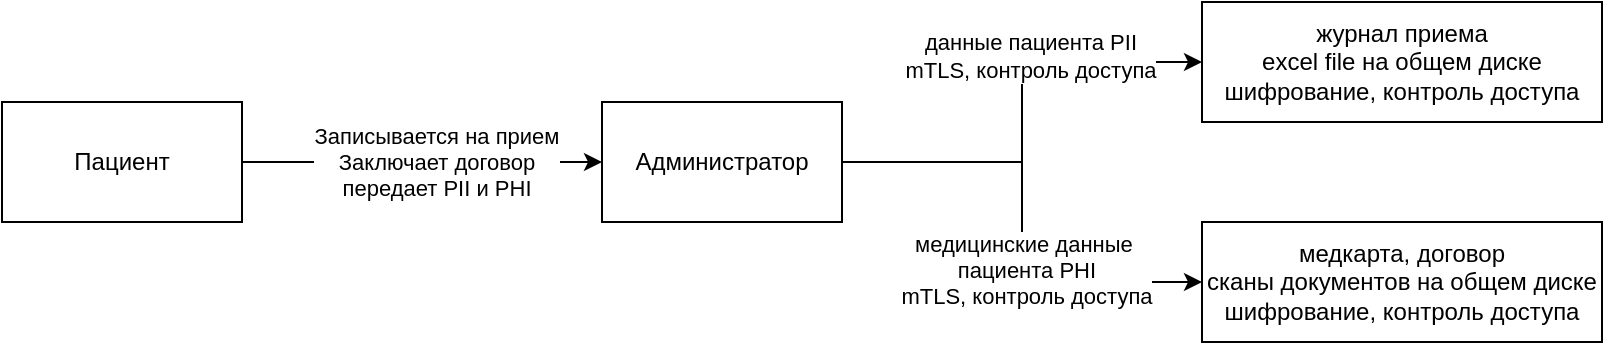 <mxfile version="28.2.5">
  <diagram name="Страница — 1" id="VVFLxj3z1F1GEr8hPZjJ">
    <mxGraphModel dx="1532" dy="864" grid="1" gridSize="10" guides="1" tooltips="1" connect="1" arrows="1" fold="1" page="1" pageScale="1" pageWidth="827" pageHeight="1169" math="0" shadow="0">
      <root>
        <mxCell id="0" />
        <mxCell id="1" parent="0" />
        <mxCell id="9qPh1k6vbmJMXDvl4d07-4" style="edgeStyle=orthogonalEdgeStyle;rounded=0;orthogonalLoop=1;jettySize=auto;html=1;entryX=0;entryY=0.5;entryDx=0;entryDy=0;" parent="1" source="9qPh1k6vbmJMXDvl4d07-1" target="9qPh1k6vbmJMXDvl4d07-2" edge="1">
          <mxGeometry relative="1" as="geometry" />
        </mxCell>
        <mxCell id="9qPh1k6vbmJMXDvl4d07-5" value="Записывается на прием&lt;div&gt;Заключает договор&lt;br&gt;&lt;div&gt;передает PII и PHI&lt;/div&gt;&lt;/div&gt;" style="edgeLabel;html=1;align=center;verticalAlign=middle;resizable=0;points=[];" parent="9qPh1k6vbmJMXDvl4d07-4" vertex="1" connectable="0">
          <mxGeometry x="0.07" relative="1" as="geometry">
            <mxPoint as="offset" />
          </mxGeometry>
        </mxCell>
        <mxCell id="9qPh1k6vbmJMXDvl4d07-1" value="Пациент" style="rounded=0;whiteSpace=wrap;html=1;" parent="1" vertex="1">
          <mxGeometry x="10" y="80" width="120" height="60" as="geometry" />
        </mxCell>
        <mxCell id="9qPh1k6vbmJMXDvl4d07-7" style="edgeStyle=orthogonalEdgeStyle;rounded=0;orthogonalLoop=1;jettySize=auto;html=1;entryX=0;entryY=0.5;entryDx=0;entryDy=0;" parent="1" source="9qPh1k6vbmJMXDvl4d07-2" target="9qPh1k6vbmJMXDvl4d07-6" edge="1">
          <mxGeometry relative="1" as="geometry" />
        </mxCell>
        <mxCell id="9qPh1k6vbmJMXDvl4d07-8" value="данные пациента PII&lt;div&gt;mTLS, контроль доступа&lt;/div&gt;" style="edgeLabel;html=1;align=center;verticalAlign=middle;resizable=0;points=[];" parent="9qPh1k6vbmJMXDvl4d07-7" vertex="1" connectable="0">
          <mxGeometry x="0.251" y="3" relative="1" as="geometry">
            <mxPoint as="offset" />
          </mxGeometry>
        </mxCell>
        <mxCell id="9qPh1k6vbmJMXDvl4d07-10" style="edgeStyle=orthogonalEdgeStyle;rounded=0;orthogonalLoop=1;jettySize=auto;html=1;entryX=0;entryY=0.5;entryDx=0;entryDy=0;" parent="1" source="9qPh1k6vbmJMXDvl4d07-2" target="9qPh1k6vbmJMXDvl4d07-9" edge="1">
          <mxGeometry relative="1" as="geometry" />
        </mxCell>
        <mxCell id="9qPh1k6vbmJMXDvl4d07-11" value="медицинские данные&amp;nbsp;&lt;div&gt;пациента PHI&lt;/div&gt;&lt;div&gt;mTLS, контроль доступа&lt;/div&gt;" style="edgeLabel;html=1;align=center;verticalAlign=middle;resizable=0;points=[];" parent="9qPh1k6vbmJMXDvl4d07-10" vertex="1" connectable="0">
          <mxGeometry x="0.198" y="2" relative="1" as="geometry">
            <mxPoint as="offset" />
          </mxGeometry>
        </mxCell>
        <mxCell id="9qPh1k6vbmJMXDvl4d07-2" value="Администратор" style="rounded=0;whiteSpace=wrap;html=1;" parent="1" vertex="1">
          <mxGeometry x="310" y="80" width="120" height="60" as="geometry" />
        </mxCell>
        <mxCell id="9qPh1k6vbmJMXDvl4d07-6" value="&lt;div&gt;журнал приема&lt;/div&gt;excel file на общем диске&lt;div&gt;шифрование, контроль доступа&lt;/div&gt;" style="rounded=0;whiteSpace=wrap;html=1;" parent="1" vertex="1">
          <mxGeometry x="610" y="30" width="200" height="60" as="geometry" />
        </mxCell>
        <mxCell id="9qPh1k6vbmJMXDvl4d07-9" value="&lt;div&gt;&lt;span style=&quot;background-color: transparent; color: light-dark(rgb(0, 0, 0), rgb(255, 255, 255));&quot;&gt;медкарта, договор&lt;/span&gt;&lt;/div&gt;&lt;div&gt;сканы документов на общем диске&lt;/div&gt;&lt;div&gt;шифрование, контроль доступа&lt;/div&gt;" style="rounded=0;whiteSpace=wrap;html=1;" parent="1" vertex="1">
          <mxGeometry x="610" y="140" width="200" height="60" as="geometry" />
        </mxCell>
      </root>
    </mxGraphModel>
  </diagram>
</mxfile>
